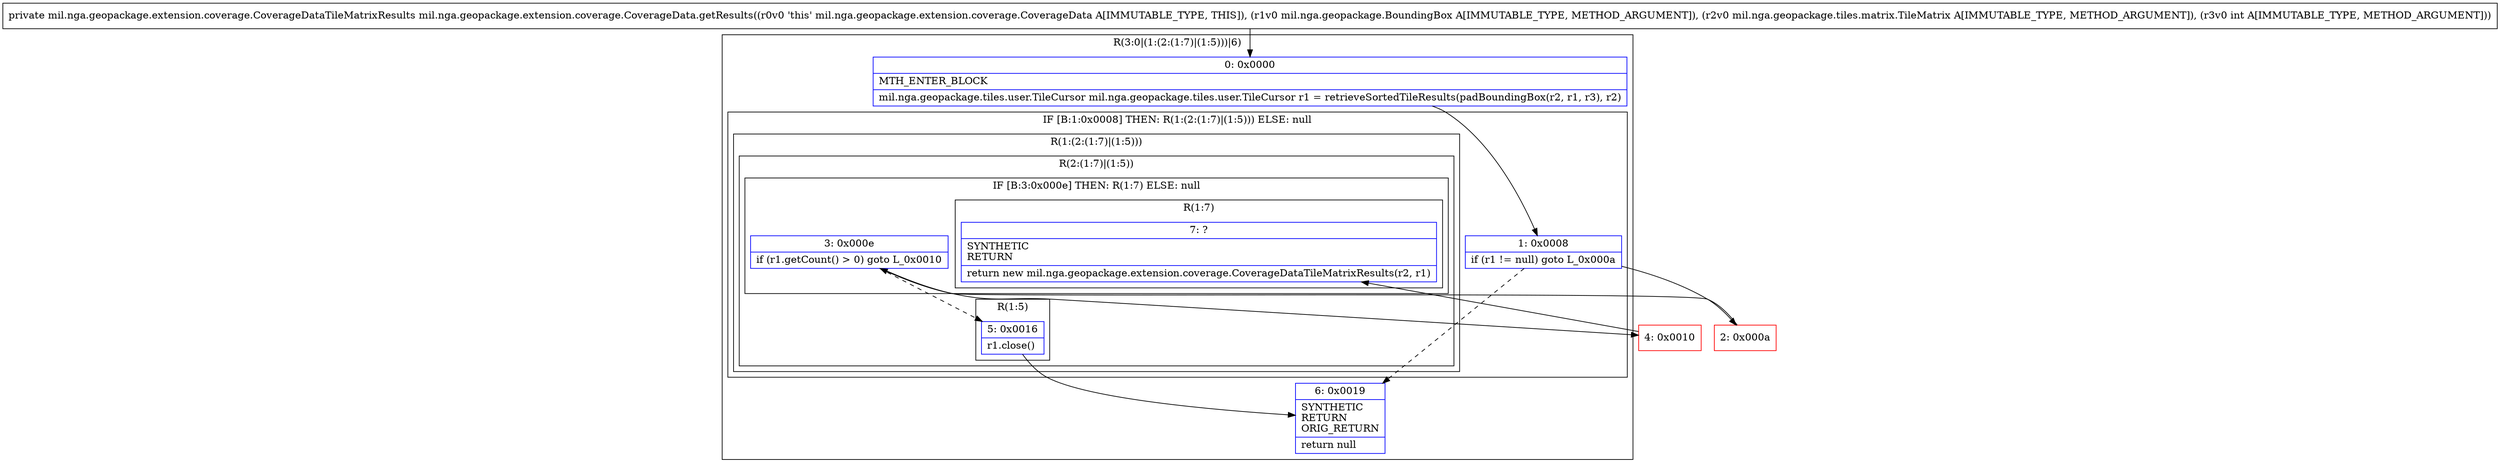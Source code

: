 digraph "CFG formil.nga.geopackage.extension.coverage.CoverageData.getResults(Lmil\/nga\/geopackage\/BoundingBox;Lmil\/nga\/geopackage\/tiles\/matrix\/TileMatrix;I)Lmil\/nga\/geopackage\/extension\/coverage\/CoverageDataTileMatrixResults;" {
subgraph cluster_Region_859208136 {
label = "R(3:0|(1:(2:(1:7)|(1:5)))|6)";
node [shape=record,color=blue];
Node_0 [shape=record,label="{0\:\ 0x0000|MTH_ENTER_BLOCK\l|mil.nga.geopackage.tiles.user.TileCursor mil.nga.geopackage.tiles.user.TileCursor r1 = retrieveSortedTileResults(padBoundingBox(r2, r1, r3), r2)\l}"];
subgraph cluster_IfRegion_1646201886 {
label = "IF [B:1:0x0008] THEN: R(1:(2:(1:7)|(1:5))) ELSE: null";
node [shape=record,color=blue];
Node_1 [shape=record,label="{1\:\ 0x0008|if (r1 != null) goto L_0x000a\l}"];
subgraph cluster_Region_1173043363 {
label = "R(1:(2:(1:7)|(1:5)))";
node [shape=record,color=blue];
subgraph cluster_Region_511282507 {
label = "R(2:(1:7)|(1:5))";
node [shape=record,color=blue];
subgraph cluster_IfRegion_1059875012 {
label = "IF [B:3:0x000e] THEN: R(1:7) ELSE: null";
node [shape=record,color=blue];
Node_3 [shape=record,label="{3\:\ 0x000e|if (r1.getCount() \> 0) goto L_0x0010\l}"];
subgraph cluster_Region_6031387 {
label = "R(1:7)";
node [shape=record,color=blue];
Node_7 [shape=record,label="{7\:\ ?|SYNTHETIC\lRETURN\l|return new mil.nga.geopackage.extension.coverage.CoverageDataTileMatrixResults(r2, r1)\l}"];
}
}
subgraph cluster_Region_2415073 {
label = "R(1:5)";
node [shape=record,color=blue];
Node_5 [shape=record,label="{5\:\ 0x0016|r1.close()\l}"];
}
}
}
}
Node_6 [shape=record,label="{6\:\ 0x0019|SYNTHETIC\lRETURN\lORIG_RETURN\l|return null\l}"];
}
Node_2 [shape=record,color=red,label="{2\:\ 0x000a}"];
Node_4 [shape=record,color=red,label="{4\:\ 0x0010}"];
MethodNode[shape=record,label="{private mil.nga.geopackage.extension.coverage.CoverageDataTileMatrixResults mil.nga.geopackage.extension.coverage.CoverageData.getResults((r0v0 'this' mil.nga.geopackage.extension.coverage.CoverageData A[IMMUTABLE_TYPE, THIS]), (r1v0 mil.nga.geopackage.BoundingBox A[IMMUTABLE_TYPE, METHOD_ARGUMENT]), (r2v0 mil.nga.geopackage.tiles.matrix.TileMatrix A[IMMUTABLE_TYPE, METHOD_ARGUMENT]), (r3v0 int A[IMMUTABLE_TYPE, METHOD_ARGUMENT])) }"];
MethodNode -> Node_0;
Node_0 -> Node_1;
Node_1 -> Node_2;
Node_1 -> Node_6[style=dashed];
Node_3 -> Node_4;
Node_3 -> Node_5[style=dashed];
Node_5 -> Node_6;
Node_2 -> Node_3;
Node_4 -> Node_7;
}

